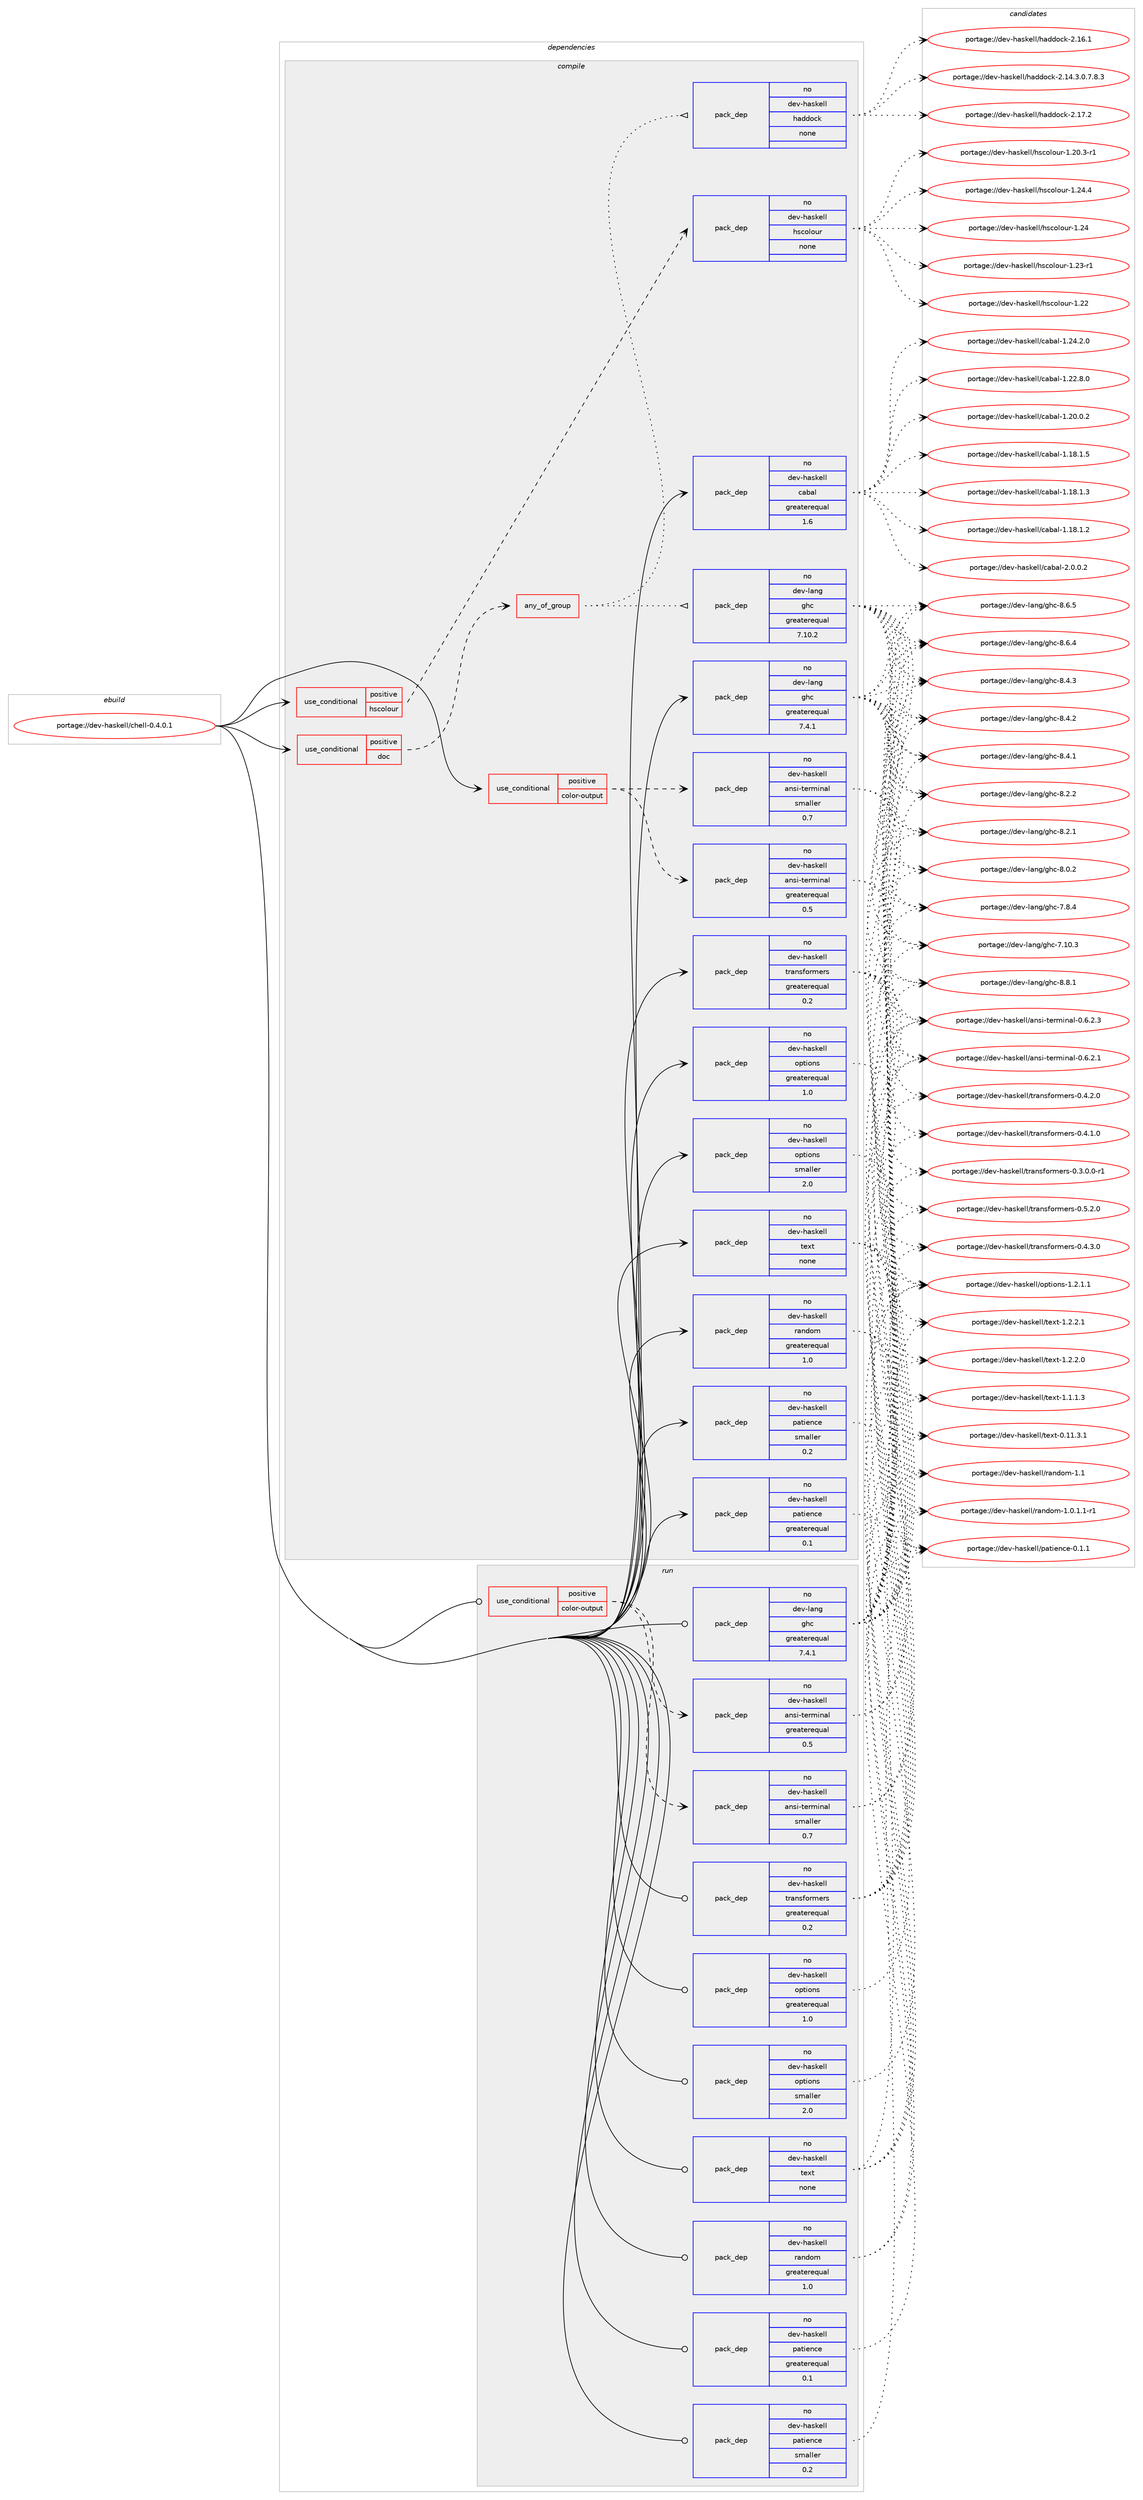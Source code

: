 digraph prolog {

# *************
# Graph options
# *************

newrank=true;
concentrate=true;
compound=true;
graph [rankdir=LR,fontname=Helvetica,fontsize=10,ranksep=1.5];#, ranksep=2.5, nodesep=0.2];
edge  [arrowhead=vee];
node  [fontname=Helvetica,fontsize=10];

# **********
# The ebuild
# **********

subgraph cluster_leftcol {
color=gray;
label=<<i>ebuild</i>>;
id [label="portage://dev-haskell/chell-0.4.0.1", color=red, width=4, href="../dev-haskell/chell-0.4.0.1.svg"];
}

# ****************
# The dependencies
# ****************

subgraph cluster_midcol {
color=gray;
label=<<i>dependencies</i>>;
subgraph cluster_compile {
fillcolor="#eeeeee";
style=filled;
label=<<i>compile</i>>;
subgraph cond134692 {
dependency568814 [label=<<TABLE BORDER="0" CELLBORDER="1" CELLSPACING="0" CELLPADDING="4"><TR><TD ROWSPAN="3" CELLPADDING="10">use_conditional</TD></TR><TR><TD>positive</TD></TR><TR><TD>color-output</TD></TR></TABLE>>, shape=none, color=red];
subgraph pack427170 {
dependency568815 [label=<<TABLE BORDER="0" CELLBORDER="1" CELLSPACING="0" CELLPADDING="4" WIDTH="220"><TR><TD ROWSPAN="6" CELLPADDING="30">pack_dep</TD></TR><TR><TD WIDTH="110">no</TD></TR><TR><TD>dev-haskell</TD></TR><TR><TD>ansi-terminal</TD></TR><TR><TD>greaterequal</TD></TR><TR><TD>0.5</TD></TR></TABLE>>, shape=none, color=blue];
}
dependency568814:e -> dependency568815:w [weight=20,style="dashed",arrowhead="vee"];
subgraph pack427171 {
dependency568816 [label=<<TABLE BORDER="0" CELLBORDER="1" CELLSPACING="0" CELLPADDING="4" WIDTH="220"><TR><TD ROWSPAN="6" CELLPADDING="30">pack_dep</TD></TR><TR><TD WIDTH="110">no</TD></TR><TR><TD>dev-haskell</TD></TR><TR><TD>ansi-terminal</TD></TR><TR><TD>smaller</TD></TR><TR><TD>0.7</TD></TR></TABLE>>, shape=none, color=blue];
}
dependency568814:e -> dependency568816:w [weight=20,style="dashed",arrowhead="vee"];
}
id:e -> dependency568814:w [weight=20,style="solid",arrowhead="vee"];
subgraph cond134693 {
dependency568817 [label=<<TABLE BORDER="0" CELLBORDER="1" CELLSPACING="0" CELLPADDING="4"><TR><TD ROWSPAN="3" CELLPADDING="10">use_conditional</TD></TR><TR><TD>positive</TD></TR><TR><TD>doc</TD></TR></TABLE>>, shape=none, color=red];
subgraph any6715 {
dependency568818 [label=<<TABLE BORDER="0" CELLBORDER="1" CELLSPACING="0" CELLPADDING="4"><TR><TD CELLPADDING="10">any_of_group</TD></TR></TABLE>>, shape=none, color=red];subgraph pack427172 {
dependency568819 [label=<<TABLE BORDER="0" CELLBORDER="1" CELLSPACING="0" CELLPADDING="4" WIDTH="220"><TR><TD ROWSPAN="6" CELLPADDING="30">pack_dep</TD></TR><TR><TD WIDTH="110">no</TD></TR><TR><TD>dev-haskell</TD></TR><TR><TD>haddock</TD></TR><TR><TD>none</TD></TR><TR><TD></TD></TR></TABLE>>, shape=none, color=blue];
}
dependency568818:e -> dependency568819:w [weight=20,style="dotted",arrowhead="oinv"];
subgraph pack427173 {
dependency568820 [label=<<TABLE BORDER="0" CELLBORDER="1" CELLSPACING="0" CELLPADDING="4" WIDTH="220"><TR><TD ROWSPAN="6" CELLPADDING="30">pack_dep</TD></TR><TR><TD WIDTH="110">no</TD></TR><TR><TD>dev-lang</TD></TR><TR><TD>ghc</TD></TR><TR><TD>greaterequal</TD></TR><TR><TD>7.10.2</TD></TR></TABLE>>, shape=none, color=blue];
}
dependency568818:e -> dependency568820:w [weight=20,style="dotted",arrowhead="oinv"];
}
dependency568817:e -> dependency568818:w [weight=20,style="dashed",arrowhead="vee"];
}
id:e -> dependency568817:w [weight=20,style="solid",arrowhead="vee"];
subgraph cond134694 {
dependency568821 [label=<<TABLE BORDER="0" CELLBORDER="1" CELLSPACING="0" CELLPADDING="4"><TR><TD ROWSPAN="3" CELLPADDING="10">use_conditional</TD></TR><TR><TD>positive</TD></TR><TR><TD>hscolour</TD></TR></TABLE>>, shape=none, color=red];
subgraph pack427174 {
dependency568822 [label=<<TABLE BORDER="0" CELLBORDER="1" CELLSPACING="0" CELLPADDING="4" WIDTH="220"><TR><TD ROWSPAN="6" CELLPADDING="30">pack_dep</TD></TR><TR><TD WIDTH="110">no</TD></TR><TR><TD>dev-haskell</TD></TR><TR><TD>hscolour</TD></TR><TR><TD>none</TD></TR><TR><TD></TD></TR></TABLE>>, shape=none, color=blue];
}
dependency568821:e -> dependency568822:w [weight=20,style="dashed",arrowhead="vee"];
}
id:e -> dependency568821:w [weight=20,style="solid",arrowhead="vee"];
subgraph pack427175 {
dependency568823 [label=<<TABLE BORDER="0" CELLBORDER="1" CELLSPACING="0" CELLPADDING="4" WIDTH="220"><TR><TD ROWSPAN="6" CELLPADDING="30">pack_dep</TD></TR><TR><TD WIDTH="110">no</TD></TR><TR><TD>dev-haskell</TD></TR><TR><TD>cabal</TD></TR><TR><TD>greaterequal</TD></TR><TR><TD>1.6</TD></TR></TABLE>>, shape=none, color=blue];
}
id:e -> dependency568823:w [weight=20,style="solid",arrowhead="vee"];
subgraph pack427176 {
dependency568824 [label=<<TABLE BORDER="0" CELLBORDER="1" CELLSPACING="0" CELLPADDING="4" WIDTH="220"><TR><TD ROWSPAN="6" CELLPADDING="30">pack_dep</TD></TR><TR><TD WIDTH="110">no</TD></TR><TR><TD>dev-haskell</TD></TR><TR><TD>options</TD></TR><TR><TD>greaterequal</TD></TR><TR><TD>1.0</TD></TR></TABLE>>, shape=none, color=blue];
}
id:e -> dependency568824:w [weight=20,style="solid",arrowhead="vee"];
subgraph pack427177 {
dependency568825 [label=<<TABLE BORDER="0" CELLBORDER="1" CELLSPACING="0" CELLPADDING="4" WIDTH="220"><TR><TD ROWSPAN="6" CELLPADDING="30">pack_dep</TD></TR><TR><TD WIDTH="110">no</TD></TR><TR><TD>dev-haskell</TD></TR><TR><TD>options</TD></TR><TR><TD>smaller</TD></TR><TR><TD>2.0</TD></TR></TABLE>>, shape=none, color=blue];
}
id:e -> dependency568825:w [weight=20,style="solid",arrowhead="vee"];
subgraph pack427178 {
dependency568826 [label=<<TABLE BORDER="0" CELLBORDER="1" CELLSPACING="0" CELLPADDING="4" WIDTH="220"><TR><TD ROWSPAN="6" CELLPADDING="30">pack_dep</TD></TR><TR><TD WIDTH="110">no</TD></TR><TR><TD>dev-haskell</TD></TR><TR><TD>patience</TD></TR><TR><TD>greaterequal</TD></TR><TR><TD>0.1</TD></TR></TABLE>>, shape=none, color=blue];
}
id:e -> dependency568826:w [weight=20,style="solid",arrowhead="vee"];
subgraph pack427179 {
dependency568827 [label=<<TABLE BORDER="0" CELLBORDER="1" CELLSPACING="0" CELLPADDING="4" WIDTH="220"><TR><TD ROWSPAN="6" CELLPADDING="30">pack_dep</TD></TR><TR><TD WIDTH="110">no</TD></TR><TR><TD>dev-haskell</TD></TR><TR><TD>patience</TD></TR><TR><TD>smaller</TD></TR><TR><TD>0.2</TD></TR></TABLE>>, shape=none, color=blue];
}
id:e -> dependency568827:w [weight=20,style="solid",arrowhead="vee"];
subgraph pack427180 {
dependency568828 [label=<<TABLE BORDER="0" CELLBORDER="1" CELLSPACING="0" CELLPADDING="4" WIDTH="220"><TR><TD ROWSPAN="6" CELLPADDING="30">pack_dep</TD></TR><TR><TD WIDTH="110">no</TD></TR><TR><TD>dev-haskell</TD></TR><TR><TD>random</TD></TR><TR><TD>greaterequal</TD></TR><TR><TD>1.0</TD></TR></TABLE>>, shape=none, color=blue];
}
id:e -> dependency568828:w [weight=20,style="solid",arrowhead="vee"];
subgraph pack427181 {
dependency568829 [label=<<TABLE BORDER="0" CELLBORDER="1" CELLSPACING="0" CELLPADDING="4" WIDTH="220"><TR><TD ROWSPAN="6" CELLPADDING="30">pack_dep</TD></TR><TR><TD WIDTH="110">no</TD></TR><TR><TD>dev-haskell</TD></TR><TR><TD>text</TD></TR><TR><TD>none</TD></TR><TR><TD></TD></TR></TABLE>>, shape=none, color=blue];
}
id:e -> dependency568829:w [weight=20,style="solid",arrowhead="vee"];
subgraph pack427182 {
dependency568830 [label=<<TABLE BORDER="0" CELLBORDER="1" CELLSPACING="0" CELLPADDING="4" WIDTH="220"><TR><TD ROWSPAN="6" CELLPADDING="30">pack_dep</TD></TR><TR><TD WIDTH="110">no</TD></TR><TR><TD>dev-haskell</TD></TR><TR><TD>transformers</TD></TR><TR><TD>greaterequal</TD></TR><TR><TD>0.2</TD></TR></TABLE>>, shape=none, color=blue];
}
id:e -> dependency568830:w [weight=20,style="solid",arrowhead="vee"];
subgraph pack427183 {
dependency568831 [label=<<TABLE BORDER="0" CELLBORDER="1" CELLSPACING="0" CELLPADDING="4" WIDTH="220"><TR><TD ROWSPAN="6" CELLPADDING="30">pack_dep</TD></TR><TR><TD WIDTH="110">no</TD></TR><TR><TD>dev-lang</TD></TR><TR><TD>ghc</TD></TR><TR><TD>greaterequal</TD></TR><TR><TD>7.4.1</TD></TR></TABLE>>, shape=none, color=blue];
}
id:e -> dependency568831:w [weight=20,style="solid",arrowhead="vee"];
}
subgraph cluster_compileandrun {
fillcolor="#eeeeee";
style=filled;
label=<<i>compile and run</i>>;
}
subgraph cluster_run {
fillcolor="#eeeeee";
style=filled;
label=<<i>run</i>>;
subgraph cond134695 {
dependency568832 [label=<<TABLE BORDER="0" CELLBORDER="1" CELLSPACING="0" CELLPADDING="4"><TR><TD ROWSPAN="3" CELLPADDING="10">use_conditional</TD></TR><TR><TD>positive</TD></TR><TR><TD>color-output</TD></TR></TABLE>>, shape=none, color=red];
subgraph pack427184 {
dependency568833 [label=<<TABLE BORDER="0" CELLBORDER="1" CELLSPACING="0" CELLPADDING="4" WIDTH="220"><TR><TD ROWSPAN="6" CELLPADDING="30">pack_dep</TD></TR><TR><TD WIDTH="110">no</TD></TR><TR><TD>dev-haskell</TD></TR><TR><TD>ansi-terminal</TD></TR><TR><TD>greaterequal</TD></TR><TR><TD>0.5</TD></TR></TABLE>>, shape=none, color=blue];
}
dependency568832:e -> dependency568833:w [weight=20,style="dashed",arrowhead="vee"];
subgraph pack427185 {
dependency568834 [label=<<TABLE BORDER="0" CELLBORDER="1" CELLSPACING="0" CELLPADDING="4" WIDTH="220"><TR><TD ROWSPAN="6" CELLPADDING="30">pack_dep</TD></TR><TR><TD WIDTH="110">no</TD></TR><TR><TD>dev-haskell</TD></TR><TR><TD>ansi-terminal</TD></TR><TR><TD>smaller</TD></TR><TR><TD>0.7</TD></TR></TABLE>>, shape=none, color=blue];
}
dependency568832:e -> dependency568834:w [weight=20,style="dashed",arrowhead="vee"];
}
id:e -> dependency568832:w [weight=20,style="solid",arrowhead="odot"];
subgraph pack427186 {
dependency568835 [label=<<TABLE BORDER="0" CELLBORDER="1" CELLSPACING="0" CELLPADDING="4" WIDTH="220"><TR><TD ROWSPAN="6" CELLPADDING="30">pack_dep</TD></TR><TR><TD WIDTH="110">no</TD></TR><TR><TD>dev-haskell</TD></TR><TR><TD>options</TD></TR><TR><TD>greaterequal</TD></TR><TR><TD>1.0</TD></TR></TABLE>>, shape=none, color=blue];
}
id:e -> dependency568835:w [weight=20,style="solid",arrowhead="odot"];
subgraph pack427187 {
dependency568836 [label=<<TABLE BORDER="0" CELLBORDER="1" CELLSPACING="0" CELLPADDING="4" WIDTH="220"><TR><TD ROWSPAN="6" CELLPADDING="30">pack_dep</TD></TR><TR><TD WIDTH="110">no</TD></TR><TR><TD>dev-haskell</TD></TR><TR><TD>options</TD></TR><TR><TD>smaller</TD></TR><TR><TD>2.0</TD></TR></TABLE>>, shape=none, color=blue];
}
id:e -> dependency568836:w [weight=20,style="solid",arrowhead="odot"];
subgraph pack427188 {
dependency568837 [label=<<TABLE BORDER="0" CELLBORDER="1" CELLSPACING="0" CELLPADDING="4" WIDTH="220"><TR><TD ROWSPAN="6" CELLPADDING="30">pack_dep</TD></TR><TR><TD WIDTH="110">no</TD></TR><TR><TD>dev-haskell</TD></TR><TR><TD>patience</TD></TR><TR><TD>greaterequal</TD></TR><TR><TD>0.1</TD></TR></TABLE>>, shape=none, color=blue];
}
id:e -> dependency568837:w [weight=20,style="solid",arrowhead="odot"];
subgraph pack427189 {
dependency568838 [label=<<TABLE BORDER="0" CELLBORDER="1" CELLSPACING="0" CELLPADDING="4" WIDTH="220"><TR><TD ROWSPAN="6" CELLPADDING="30">pack_dep</TD></TR><TR><TD WIDTH="110">no</TD></TR><TR><TD>dev-haskell</TD></TR><TR><TD>patience</TD></TR><TR><TD>smaller</TD></TR><TR><TD>0.2</TD></TR></TABLE>>, shape=none, color=blue];
}
id:e -> dependency568838:w [weight=20,style="solid",arrowhead="odot"];
subgraph pack427190 {
dependency568839 [label=<<TABLE BORDER="0" CELLBORDER="1" CELLSPACING="0" CELLPADDING="4" WIDTH="220"><TR><TD ROWSPAN="6" CELLPADDING="30">pack_dep</TD></TR><TR><TD WIDTH="110">no</TD></TR><TR><TD>dev-haskell</TD></TR><TR><TD>random</TD></TR><TR><TD>greaterequal</TD></TR><TR><TD>1.0</TD></TR></TABLE>>, shape=none, color=blue];
}
id:e -> dependency568839:w [weight=20,style="solid",arrowhead="odot"];
subgraph pack427191 {
dependency568840 [label=<<TABLE BORDER="0" CELLBORDER="1" CELLSPACING="0" CELLPADDING="4" WIDTH="220"><TR><TD ROWSPAN="6" CELLPADDING="30">pack_dep</TD></TR><TR><TD WIDTH="110">no</TD></TR><TR><TD>dev-haskell</TD></TR><TR><TD>text</TD></TR><TR><TD>none</TD></TR><TR><TD></TD></TR></TABLE>>, shape=none, color=blue];
}
id:e -> dependency568840:w [weight=20,style="solid",arrowhead="odot"];
subgraph pack427192 {
dependency568841 [label=<<TABLE BORDER="0" CELLBORDER="1" CELLSPACING="0" CELLPADDING="4" WIDTH="220"><TR><TD ROWSPAN="6" CELLPADDING="30">pack_dep</TD></TR><TR><TD WIDTH="110">no</TD></TR><TR><TD>dev-haskell</TD></TR><TR><TD>transformers</TD></TR><TR><TD>greaterequal</TD></TR><TR><TD>0.2</TD></TR></TABLE>>, shape=none, color=blue];
}
id:e -> dependency568841:w [weight=20,style="solid",arrowhead="odot"];
subgraph pack427193 {
dependency568842 [label=<<TABLE BORDER="0" CELLBORDER="1" CELLSPACING="0" CELLPADDING="4" WIDTH="220"><TR><TD ROWSPAN="6" CELLPADDING="30">pack_dep</TD></TR><TR><TD WIDTH="110">no</TD></TR><TR><TD>dev-lang</TD></TR><TR><TD>ghc</TD></TR><TR><TD>greaterequal</TD></TR><TR><TD>7.4.1</TD></TR></TABLE>>, shape=none, color=blue];
}
id:e -> dependency568842:w [weight=20,style="solid",arrowhead="odot"];
}
}

# **************
# The candidates
# **************

subgraph cluster_choices {
rank=same;
color=gray;
label=<<i>candidates</i>>;

subgraph choice427170 {
color=black;
nodesep=1;
choice1001011184510497115107101108108479711011510545116101114109105110971084548465446504651 [label="portage://dev-haskell/ansi-terminal-0.6.2.3", color=red, width=4,href="../dev-haskell/ansi-terminal-0.6.2.3.svg"];
choice1001011184510497115107101108108479711011510545116101114109105110971084548465446504649 [label="portage://dev-haskell/ansi-terminal-0.6.2.1", color=red, width=4,href="../dev-haskell/ansi-terminal-0.6.2.1.svg"];
dependency568815:e -> choice1001011184510497115107101108108479711011510545116101114109105110971084548465446504651:w [style=dotted,weight="100"];
dependency568815:e -> choice1001011184510497115107101108108479711011510545116101114109105110971084548465446504649:w [style=dotted,weight="100"];
}
subgraph choice427171 {
color=black;
nodesep=1;
choice1001011184510497115107101108108479711011510545116101114109105110971084548465446504651 [label="portage://dev-haskell/ansi-terminal-0.6.2.3", color=red, width=4,href="../dev-haskell/ansi-terminal-0.6.2.3.svg"];
choice1001011184510497115107101108108479711011510545116101114109105110971084548465446504649 [label="portage://dev-haskell/ansi-terminal-0.6.2.1", color=red, width=4,href="../dev-haskell/ansi-terminal-0.6.2.1.svg"];
dependency568816:e -> choice1001011184510497115107101108108479711011510545116101114109105110971084548465446504651:w [style=dotted,weight="100"];
dependency568816:e -> choice1001011184510497115107101108108479711011510545116101114109105110971084548465446504649:w [style=dotted,weight="100"];
}
subgraph choice427172 {
color=black;
nodesep=1;
choice100101118451049711510710110810847104971001001119910745504649554650 [label="portage://dev-haskell/haddock-2.17.2", color=red, width=4,href="../dev-haskell/haddock-2.17.2.svg"];
choice100101118451049711510710110810847104971001001119910745504649544649 [label="portage://dev-haskell/haddock-2.16.1", color=red, width=4,href="../dev-haskell/haddock-2.16.1.svg"];
choice1001011184510497115107101108108471049710010011199107455046495246514648465546564651 [label="portage://dev-haskell/haddock-2.14.3.0.7.8.3", color=red, width=4,href="../dev-haskell/haddock-2.14.3.0.7.8.3.svg"];
dependency568819:e -> choice100101118451049711510710110810847104971001001119910745504649554650:w [style=dotted,weight="100"];
dependency568819:e -> choice100101118451049711510710110810847104971001001119910745504649544649:w [style=dotted,weight="100"];
dependency568819:e -> choice1001011184510497115107101108108471049710010011199107455046495246514648465546564651:w [style=dotted,weight="100"];
}
subgraph choice427173 {
color=black;
nodesep=1;
choice10010111845108971101034710310499455646564649 [label="portage://dev-lang/ghc-8.8.1", color=red, width=4,href="../dev-lang/ghc-8.8.1.svg"];
choice10010111845108971101034710310499455646544653 [label="portage://dev-lang/ghc-8.6.5", color=red, width=4,href="../dev-lang/ghc-8.6.5.svg"];
choice10010111845108971101034710310499455646544652 [label="portage://dev-lang/ghc-8.6.4", color=red, width=4,href="../dev-lang/ghc-8.6.4.svg"];
choice10010111845108971101034710310499455646524651 [label="portage://dev-lang/ghc-8.4.3", color=red, width=4,href="../dev-lang/ghc-8.4.3.svg"];
choice10010111845108971101034710310499455646524650 [label="portage://dev-lang/ghc-8.4.2", color=red, width=4,href="../dev-lang/ghc-8.4.2.svg"];
choice10010111845108971101034710310499455646524649 [label="portage://dev-lang/ghc-8.4.1", color=red, width=4,href="../dev-lang/ghc-8.4.1.svg"];
choice10010111845108971101034710310499455646504650 [label="portage://dev-lang/ghc-8.2.2", color=red, width=4,href="../dev-lang/ghc-8.2.2.svg"];
choice10010111845108971101034710310499455646504649 [label="portage://dev-lang/ghc-8.2.1", color=red, width=4,href="../dev-lang/ghc-8.2.1.svg"];
choice10010111845108971101034710310499455646484650 [label="portage://dev-lang/ghc-8.0.2", color=red, width=4,href="../dev-lang/ghc-8.0.2.svg"];
choice10010111845108971101034710310499455546564652 [label="portage://dev-lang/ghc-7.8.4", color=red, width=4,href="../dev-lang/ghc-7.8.4.svg"];
choice1001011184510897110103471031049945554649484651 [label="portage://dev-lang/ghc-7.10.3", color=red, width=4,href="../dev-lang/ghc-7.10.3.svg"];
dependency568820:e -> choice10010111845108971101034710310499455646564649:w [style=dotted,weight="100"];
dependency568820:e -> choice10010111845108971101034710310499455646544653:w [style=dotted,weight="100"];
dependency568820:e -> choice10010111845108971101034710310499455646544652:w [style=dotted,weight="100"];
dependency568820:e -> choice10010111845108971101034710310499455646524651:w [style=dotted,weight="100"];
dependency568820:e -> choice10010111845108971101034710310499455646524650:w [style=dotted,weight="100"];
dependency568820:e -> choice10010111845108971101034710310499455646524649:w [style=dotted,weight="100"];
dependency568820:e -> choice10010111845108971101034710310499455646504650:w [style=dotted,weight="100"];
dependency568820:e -> choice10010111845108971101034710310499455646504649:w [style=dotted,weight="100"];
dependency568820:e -> choice10010111845108971101034710310499455646484650:w [style=dotted,weight="100"];
dependency568820:e -> choice10010111845108971101034710310499455546564652:w [style=dotted,weight="100"];
dependency568820:e -> choice1001011184510897110103471031049945554649484651:w [style=dotted,weight="100"];
}
subgraph choice427174 {
color=black;
nodesep=1;
choice1001011184510497115107101108108471041159911110811111711445494650524652 [label="portage://dev-haskell/hscolour-1.24.4", color=red, width=4,href="../dev-haskell/hscolour-1.24.4.svg"];
choice100101118451049711510710110810847104115991111081111171144549465052 [label="portage://dev-haskell/hscolour-1.24", color=red, width=4,href="../dev-haskell/hscolour-1.24.svg"];
choice1001011184510497115107101108108471041159911110811111711445494650514511449 [label="portage://dev-haskell/hscolour-1.23-r1", color=red, width=4,href="../dev-haskell/hscolour-1.23-r1.svg"];
choice100101118451049711510710110810847104115991111081111171144549465050 [label="portage://dev-haskell/hscolour-1.22", color=red, width=4,href="../dev-haskell/hscolour-1.22.svg"];
choice10010111845104971151071011081084710411599111108111117114454946504846514511449 [label="portage://dev-haskell/hscolour-1.20.3-r1", color=red, width=4,href="../dev-haskell/hscolour-1.20.3-r1.svg"];
dependency568822:e -> choice1001011184510497115107101108108471041159911110811111711445494650524652:w [style=dotted,weight="100"];
dependency568822:e -> choice100101118451049711510710110810847104115991111081111171144549465052:w [style=dotted,weight="100"];
dependency568822:e -> choice1001011184510497115107101108108471041159911110811111711445494650514511449:w [style=dotted,weight="100"];
dependency568822:e -> choice100101118451049711510710110810847104115991111081111171144549465050:w [style=dotted,weight="100"];
dependency568822:e -> choice10010111845104971151071011081084710411599111108111117114454946504846514511449:w [style=dotted,weight="100"];
}
subgraph choice427175 {
color=black;
nodesep=1;
choice100101118451049711510710110810847999798971084550464846484650 [label="portage://dev-haskell/cabal-2.0.0.2", color=red, width=4,href="../dev-haskell/cabal-2.0.0.2.svg"];
choice10010111845104971151071011081084799979897108454946505246504648 [label="portage://dev-haskell/cabal-1.24.2.0", color=red, width=4,href="../dev-haskell/cabal-1.24.2.0.svg"];
choice10010111845104971151071011081084799979897108454946505046564648 [label="portage://dev-haskell/cabal-1.22.8.0", color=red, width=4,href="../dev-haskell/cabal-1.22.8.0.svg"];
choice10010111845104971151071011081084799979897108454946504846484650 [label="portage://dev-haskell/cabal-1.20.0.2", color=red, width=4,href="../dev-haskell/cabal-1.20.0.2.svg"];
choice10010111845104971151071011081084799979897108454946495646494653 [label="portage://dev-haskell/cabal-1.18.1.5", color=red, width=4,href="../dev-haskell/cabal-1.18.1.5.svg"];
choice10010111845104971151071011081084799979897108454946495646494651 [label="portage://dev-haskell/cabal-1.18.1.3", color=red, width=4,href="../dev-haskell/cabal-1.18.1.3.svg"];
choice10010111845104971151071011081084799979897108454946495646494650 [label="portage://dev-haskell/cabal-1.18.1.2", color=red, width=4,href="../dev-haskell/cabal-1.18.1.2.svg"];
dependency568823:e -> choice100101118451049711510710110810847999798971084550464846484650:w [style=dotted,weight="100"];
dependency568823:e -> choice10010111845104971151071011081084799979897108454946505246504648:w [style=dotted,weight="100"];
dependency568823:e -> choice10010111845104971151071011081084799979897108454946505046564648:w [style=dotted,weight="100"];
dependency568823:e -> choice10010111845104971151071011081084799979897108454946504846484650:w [style=dotted,weight="100"];
dependency568823:e -> choice10010111845104971151071011081084799979897108454946495646494653:w [style=dotted,weight="100"];
dependency568823:e -> choice10010111845104971151071011081084799979897108454946495646494651:w [style=dotted,weight="100"];
dependency568823:e -> choice10010111845104971151071011081084799979897108454946495646494650:w [style=dotted,weight="100"];
}
subgraph choice427176 {
color=black;
nodesep=1;
choice1001011184510497115107101108108471111121161051111101154549465046494649 [label="portage://dev-haskell/options-1.2.1.1", color=red, width=4,href="../dev-haskell/options-1.2.1.1.svg"];
dependency568824:e -> choice1001011184510497115107101108108471111121161051111101154549465046494649:w [style=dotted,weight="100"];
}
subgraph choice427177 {
color=black;
nodesep=1;
choice1001011184510497115107101108108471111121161051111101154549465046494649 [label="portage://dev-haskell/options-1.2.1.1", color=red, width=4,href="../dev-haskell/options-1.2.1.1.svg"];
dependency568825:e -> choice1001011184510497115107101108108471111121161051111101154549465046494649:w [style=dotted,weight="100"];
}
subgraph choice427178 {
color=black;
nodesep=1;
choice1001011184510497115107101108108471129711610510111099101454846494649 [label="portage://dev-haskell/patience-0.1.1", color=red, width=4,href="../dev-haskell/patience-0.1.1.svg"];
dependency568826:e -> choice1001011184510497115107101108108471129711610510111099101454846494649:w [style=dotted,weight="100"];
}
subgraph choice427179 {
color=black;
nodesep=1;
choice1001011184510497115107101108108471129711610510111099101454846494649 [label="portage://dev-haskell/patience-0.1.1", color=red, width=4,href="../dev-haskell/patience-0.1.1.svg"];
dependency568827:e -> choice1001011184510497115107101108108471129711610510111099101454846494649:w [style=dotted,weight="100"];
}
subgraph choice427180 {
color=black;
nodesep=1;
choice1001011184510497115107101108108471149711010011110945494649 [label="portage://dev-haskell/random-1.1", color=red, width=4,href="../dev-haskell/random-1.1.svg"];
choice1001011184510497115107101108108471149711010011110945494648464946494511449 [label="portage://dev-haskell/random-1.0.1.1-r1", color=red, width=4,href="../dev-haskell/random-1.0.1.1-r1.svg"];
dependency568828:e -> choice1001011184510497115107101108108471149711010011110945494649:w [style=dotted,weight="100"];
dependency568828:e -> choice1001011184510497115107101108108471149711010011110945494648464946494511449:w [style=dotted,weight="100"];
}
subgraph choice427181 {
color=black;
nodesep=1;
choice1001011184510497115107101108108471161011201164549465046504649 [label="portage://dev-haskell/text-1.2.2.1", color=red, width=4,href="../dev-haskell/text-1.2.2.1.svg"];
choice1001011184510497115107101108108471161011201164549465046504648 [label="portage://dev-haskell/text-1.2.2.0", color=red, width=4,href="../dev-haskell/text-1.2.2.0.svg"];
choice1001011184510497115107101108108471161011201164549464946494651 [label="portage://dev-haskell/text-1.1.1.3", color=red, width=4,href="../dev-haskell/text-1.1.1.3.svg"];
choice100101118451049711510710110810847116101120116454846494946514649 [label="portage://dev-haskell/text-0.11.3.1", color=red, width=4,href="../dev-haskell/text-0.11.3.1.svg"];
dependency568829:e -> choice1001011184510497115107101108108471161011201164549465046504649:w [style=dotted,weight="100"];
dependency568829:e -> choice1001011184510497115107101108108471161011201164549465046504648:w [style=dotted,weight="100"];
dependency568829:e -> choice1001011184510497115107101108108471161011201164549464946494651:w [style=dotted,weight="100"];
dependency568829:e -> choice100101118451049711510710110810847116101120116454846494946514649:w [style=dotted,weight="100"];
}
subgraph choice427182 {
color=black;
nodesep=1;
choice100101118451049711510710110810847116114971101151021111141091011141154548465346504648 [label="portage://dev-haskell/transformers-0.5.2.0", color=red, width=4,href="../dev-haskell/transformers-0.5.2.0.svg"];
choice100101118451049711510710110810847116114971101151021111141091011141154548465246514648 [label="portage://dev-haskell/transformers-0.4.3.0", color=red, width=4,href="../dev-haskell/transformers-0.4.3.0.svg"];
choice100101118451049711510710110810847116114971101151021111141091011141154548465246504648 [label="portage://dev-haskell/transformers-0.4.2.0", color=red, width=4,href="../dev-haskell/transformers-0.4.2.0.svg"];
choice100101118451049711510710110810847116114971101151021111141091011141154548465246494648 [label="portage://dev-haskell/transformers-0.4.1.0", color=red, width=4,href="../dev-haskell/transformers-0.4.1.0.svg"];
choice1001011184510497115107101108108471161149711011510211111410910111411545484651464846484511449 [label="portage://dev-haskell/transformers-0.3.0.0-r1", color=red, width=4,href="../dev-haskell/transformers-0.3.0.0-r1.svg"];
dependency568830:e -> choice100101118451049711510710110810847116114971101151021111141091011141154548465346504648:w [style=dotted,weight="100"];
dependency568830:e -> choice100101118451049711510710110810847116114971101151021111141091011141154548465246514648:w [style=dotted,weight="100"];
dependency568830:e -> choice100101118451049711510710110810847116114971101151021111141091011141154548465246504648:w [style=dotted,weight="100"];
dependency568830:e -> choice100101118451049711510710110810847116114971101151021111141091011141154548465246494648:w [style=dotted,weight="100"];
dependency568830:e -> choice1001011184510497115107101108108471161149711011510211111410910111411545484651464846484511449:w [style=dotted,weight="100"];
}
subgraph choice427183 {
color=black;
nodesep=1;
choice10010111845108971101034710310499455646564649 [label="portage://dev-lang/ghc-8.8.1", color=red, width=4,href="../dev-lang/ghc-8.8.1.svg"];
choice10010111845108971101034710310499455646544653 [label="portage://dev-lang/ghc-8.6.5", color=red, width=4,href="../dev-lang/ghc-8.6.5.svg"];
choice10010111845108971101034710310499455646544652 [label="portage://dev-lang/ghc-8.6.4", color=red, width=4,href="../dev-lang/ghc-8.6.4.svg"];
choice10010111845108971101034710310499455646524651 [label="portage://dev-lang/ghc-8.4.3", color=red, width=4,href="../dev-lang/ghc-8.4.3.svg"];
choice10010111845108971101034710310499455646524650 [label="portage://dev-lang/ghc-8.4.2", color=red, width=4,href="../dev-lang/ghc-8.4.2.svg"];
choice10010111845108971101034710310499455646524649 [label="portage://dev-lang/ghc-8.4.1", color=red, width=4,href="../dev-lang/ghc-8.4.1.svg"];
choice10010111845108971101034710310499455646504650 [label="portage://dev-lang/ghc-8.2.2", color=red, width=4,href="../dev-lang/ghc-8.2.2.svg"];
choice10010111845108971101034710310499455646504649 [label="portage://dev-lang/ghc-8.2.1", color=red, width=4,href="../dev-lang/ghc-8.2.1.svg"];
choice10010111845108971101034710310499455646484650 [label="portage://dev-lang/ghc-8.0.2", color=red, width=4,href="../dev-lang/ghc-8.0.2.svg"];
choice10010111845108971101034710310499455546564652 [label="portage://dev-lang/ghc-7.8.4", color=red, width=4,href="../dev-lang/ghc-7.8.4.svg"];
choice1001011184510897110103471031049945554649484651 [label="portage://dev-lang/ghc-7.10.3", color=red, width=4,href="../dev-lang/ghc-7.10.3.svg"];
dependency568831:e -> choice10010111845108971101034710310499455646564649:w [style=dotted,weight="100"];
dependency568831:e -> choice10010111845108971101034710310499455646544653:w [style=dotted,weight="100"];
dependency568831:e -> choice10010111845108971101034710310499455646544652:w [style=dotted,weight="100"];
dependency568831:e -> choice10010111845108971101034710310499455646524651:w [style=dotted,weight="100"];
dependency568831:e -> choice10010111845108971101034710310499455646524650:w [style=dotted,weight="100"];
dependency568831:e -> choice10010111845108971101034710310499455646524649:w [style=dotted,weight="100"];
dependency568831:e -> choice10010111845108971101034710310499455646504650:w [style=dotted,weight="100"];
dependency568831:e -> choice10010111845108971101034710310499455646504649:w [style=dotted,weight="100"];
dependency568831:e -> choice10010111845108971101034710310499455646484650:w [style=dotted,weight="100"];
dependency568831:e -> choice10010111845108971101034710310499455546564652:w [style=dotted,weight="100"];
dependency568831:e -> choice1001011184510897110103471031049945554649484651:w [style=dotted,weight="100"];
}
subgraph choice427184 {
color=black;
nodesep=1;
choice1001011184510497115107101108108479711011510545116101114109105110971084548465446504651 [label="portage://dev-haskell/ansi-terminal-0.6.2.3", color=red, width=4,href="../dev-haskell/ansi-terminal-0.6.2.3.svg"];
choice1001011184510497115107101108108479711011510545116101114109105110971084548465446504649 [label="portage://dev-haskell/ansi-terminal-0.6.2.1", color=red, width=4,href="../dev-haskell/ansi-terminal-0.6.2.1.svg"];
dependency568833:e -> choice1001011184510497115107101108108479711011510545116101114109105110971084548465446504651:w [style=dotted,weight="100"];
dependency568833:e -> choice1001011184510497115107101108108479711011510545116101114109105110971084548465446504649:w [style=dotted,weight="100"];
}
subgraph choice427185 {
color=black;
nodesep=1;
choice1001011184510497115107101108108479711011510545116101114109105110971084548465446504651 [label="portage://dev-haskell/ansi-terminal-0.6.2.3", color=red, width=4,href="../dev-haskell/ansi-terminal-0.6.2.3.svg"];
choice1001011184510497115107101108108479711011510545116101114109105110971084548465446504649 [label="portage://dev-haskell/ansi-terminal-0.6.2.1", color=red, width=4,href="../dev-haskell/ansi-terminal-0.6.2.1.svg"];
dependency568834:e -> choice1001011184510497115107101108108479711011510545116101114109105110971084548465446504651:w [style=dotted,weight="100"];
dependency568834:e -> choice1001011184510497115107101108108479711011510545116101114109105110971084548465446504649:w [style=dotted,weight="100"];
}
subgraph choice427186 {
color=black;
nodesep=1;
choice1001011184510497115107101108108471111121161051111101154549465046494649 [label="portage://dev-haskell/options-1.2.1.1", color=red, width=4,href="../dev-haskell/options-1.2.1.1.svg"];
dependency568835:e -> choice1001011184510497115107101108108471111121161051111101154549465046494649:w [style=dotted,weight="100"];
}
subgraph choice427187 {
color=black;
nodesep=1;
choice1001011184510497115107101108108471111121161051111101154549465046494649 [label="portage://dev-haskell/options-1.2.1.1", color=red, width=4,href="../dev-haskell/options-1.2.1.1.svg"];
dependency568836:e -> choice1001011184510497115107101108108471111121161051111101154549465046494649:w [style=dotted,weight="100"];
}
subgraph choice427188 {
color=black;
nodesep=1;
choice1001011184510497115107101108108471129711610510111099101454846494649 [label="portage://dev-haskell/patience-0.1.1", color=red, width=4,href="../dev-haskell/patience-0.1.1.svg"];
dependency568837:e -> choice1001011184510497115107101108108471129711610510111099101454846494649:w [style=dotted,weight="100"];
}
subgraph choice427189 {
color=black;
nodesep=1;
choice1001011184510497115107101108108471129711610510111099101454846494649 [label="portage://dev-haskell/patience-0.1.1", color=red, width=4,href="../dev-haskell/patience-0.1.1.svg"];
dependency568838:e -> choice1001011184510497115107101108108471129711610510111099101454846494649:w [style=dotted,weight="100"];
}
subgraph choice427190 {
color=black;
nodesep=1;
choice1001011184510497115107101108108471149711010011110945494649 [label="portage://dev-haskell/random-1.1", color=red, width=4,href="../dev-haskell/random-1.1.svg"];
choice1001011184510497115107101108108471149711010011110945494648464946494511449 [label="portage://dev-haskell/random-1.0.1.1-r1", color=red, width=4,href="../dev-haskell/random-1.0.1.1-r1.svg"];
dependency568839:e -> choice1001011184510497115107101108108471149711010011110945494649:w [style=dotted,weight="100"];
dependency568839:e -> choice1001011184510497115107101108108471149711010011110945494648464946494511449:w [style=dotted,weight="100"];
}
subgraph choice427191 {
color=black;
nodesep=1;
choice1001011184510497115107101108108471161011201164549465046504649 [label="portage://dev-haskell/text-1.2.2.1", color=red, width=4,href="../dev-haskell/text-1.2.2.1.svg"];
choice1001011184510497115107101108108471161011201164549465046504648 [label="portage://dev-haskell/text-1.2.2.0", color=red, width=4,href="../dev-haskell/text-1.2.2.0.svg"];
choice1001011184510497115107101108108471161011201164549464946494651 [label="portage://dev-haskell/text-1.1.1.3", color=red, width=4,href="../dev-haskell/text-1.1.1.3.svg"];
choice100101118451049711510710110810847116101120116454846494946514649 [label="portage://dev-haskell/text-0.11.3.1", color=red, width=4,href="../dev-haskell/text-0.11.3.1.svg"];
dependency568840:e -> choice1001011184510497115107101108108471161011201164549465046504649:w [style=dotted,weight="100"];
dependency568840:e -> choice1001011184510497115107101108108471161011201164549465046504648:w [style=dotted,weight="100"];
dependency568840:e -> choice1001011184510497115107101108108471161011201164549464946494651:w [style=dotted,weight="100"];
dependency568840:e -> choice100101118451049711510710110810847116101120116454846494946514649:w [style=dotted,weight="100"];
}
subgraph choice427192 {
color=black;
nodesep=1;
choice100101118451049711510710110810847116114971101151021111141091011141154548465346504648 [label="portage://dev-haskell/transformers-0.5.2.0", color=red, width=4,href="../dev-haskell/transformers-0.5.2.0.svg"];
choice100101118451049711510710110810847116114971101151021111141091011141154548465246514648 [label="portage://dev-haskell/transformers-0.4.3.0", color=red, width=4,href="../dev-haskell/transformers-0.4.3.0.svg"];
choice100101118451049711510710110810847116114971101151021111141091011141154548465246504648 [label="portage://dev-haskell/transformers-0.4.2.0", color=red, width=4,href="../dev-haskell/transformers-0.4.2.0.svg"];
choice100101118451049711510710110810847116114971101151021111141091011141154548465246494648 [label="portage://dev-haskell/transformers-0.4.1.0", color=red, width=4,href="../dev-haskell/transformers-0.4.1.0.svg"];
choice1001011184510497115107101108108471161149711011510211111410910111411545484651464846484511449 [label="portage://dev-haskell/transformers-0.3.0.0-r1", color=red, width=4,href="../dev-haskell/transformers-0.3.0.0-r1.svg"];
dependency568841:e -> choice100101118451049711510710110810847116114971101151021111141091011141154548465346504648:w [style=dotted,weight="100"];
dependency568841:e -> choice100101118451049711510710110810847116114971101151021111141091011141154548465246514648:w [style=dotted,weight="100"];
dependency568841:e -> choice100101118451049711510710110810847116114971101151021111141091011141154548465246504648:w [style=dotted,weight="100"];
dependency568841:e -> choice100101118451049711510710110810847116114971101151021111141091011141154548465246494648:w [style=dotted,weight="100"];
dependency568841:e -> choice1001011184510497115107101108108471161149711011510211111410910111411545484651464846484511449:w [style=dotted,weight="100"];
}
subgraph choice427193 {
color=black;
nodesep=1;
choice10010111845108971101034710310499455646564649 [label="portage://dev-lang/ghc-8.8.1", color=red, width=4,href="../dev-lang/ghc-8.8.1.svg"];
choice10010111845108971101034710310499455646544653 [label="portage://dev-lang/ghc-8.6.5", color=red, width=4,href="../dev-lang/ghc-8.6.5.svg"];
choice10010111845108971101034710310499455646544652 [label="portage://dev-lang/ghc-8.6.4", color=red, width=4,href="../dev-lang/ghc-8.6.4.svg"];
choice10010111845108971101034710310499455646524651 [label="portage://dev-lang/ghc-8.4.3", color=red, width=4,href="../dev-lang/ghc-8.4.3.svg"];
choice10010111845108971101034710310499455646524650 [label="portage://dev-lang/ghc-8.4.2", color=red, width=4,href="../dev-lang/ghc-8.4.2.svg"];
choice10010111845108971101034710310499455646524649 [label="portage://dev-lang/ghc-8.4.1", color=red, width=4,href="../dev-lang/ghc-8.4.1.svg"];
choice10010111845108971101034710310499455646504650 [label="portage://dev-lang/ghc-8.2.2", color=red, width=4,href="../dev-lang/ghc-8.2.2.svg"];
choice10010111845108971101034710310499455646504649 [label="portage://dev-lang/ghc-8.2.1", color=red, width=4,href="../dev-lang/ghc-8.2.1.svg"];
choice10010111845108971101034710310499455646484650 [label="portage://dev-lang/ghc-8.0.2", color=red, width=4,href="../dev-lang/ghc-8.0.2.svg"];
choice10010111845108971101034710310499455546564652 [label="portage://dev-lang/ghc-7.8.4", color=red, width=4,href="../dev-lang/ghc-7.8.4.svg"];
choice1001011184510897110103471031049945554649484651 [label="portage://dev-lang/ghc-7.10.3", color=red, width=4,href="../dev-lang/ghc-7.10.3.svg"];
dependency568842:e -> choice10010111845108971101034710310499455646564649:w [style=dotted,weight="100"];
dependency568842:e -> choice10010111845108971101034710310499455646544653:w [style=dotted,weight="100"];
dependency568842:e -> choice10010111845108971101034710310499455646544652:w [style=dotted,weight="100"];
dependency568842:e -> choice10010111845108971101034710310499455646524651:w [style=dotted,weight="100"];
dependency568842:e -> choice10010111845108971101034710310499455646524650:w [style=dotted,weight="100"];
dependency568842:e -> choice10010111845108971101034710310499455646524649:w [style=dotted,weight="100"];
dependency568842:e -> choice10010111845108971101034710310499455646504650:w [style=dotted,weight="100"];
dependency568842:e -> choice10010111845108971101034710310499455646504649:w [style=dotted,weight="100"];
dependency568842:e -> choice10010111845108971101034710310499455646484650:w [style=dotted,weight="100"];
dependency568842:e -> choice10010111845108971101034710310499455546564652:w [style=dotted,weight="100"];
dependency568842:e -> choice1001011184510897110103471031049945554649484651:w [style=dotted,weight="100"];
}
}

}
